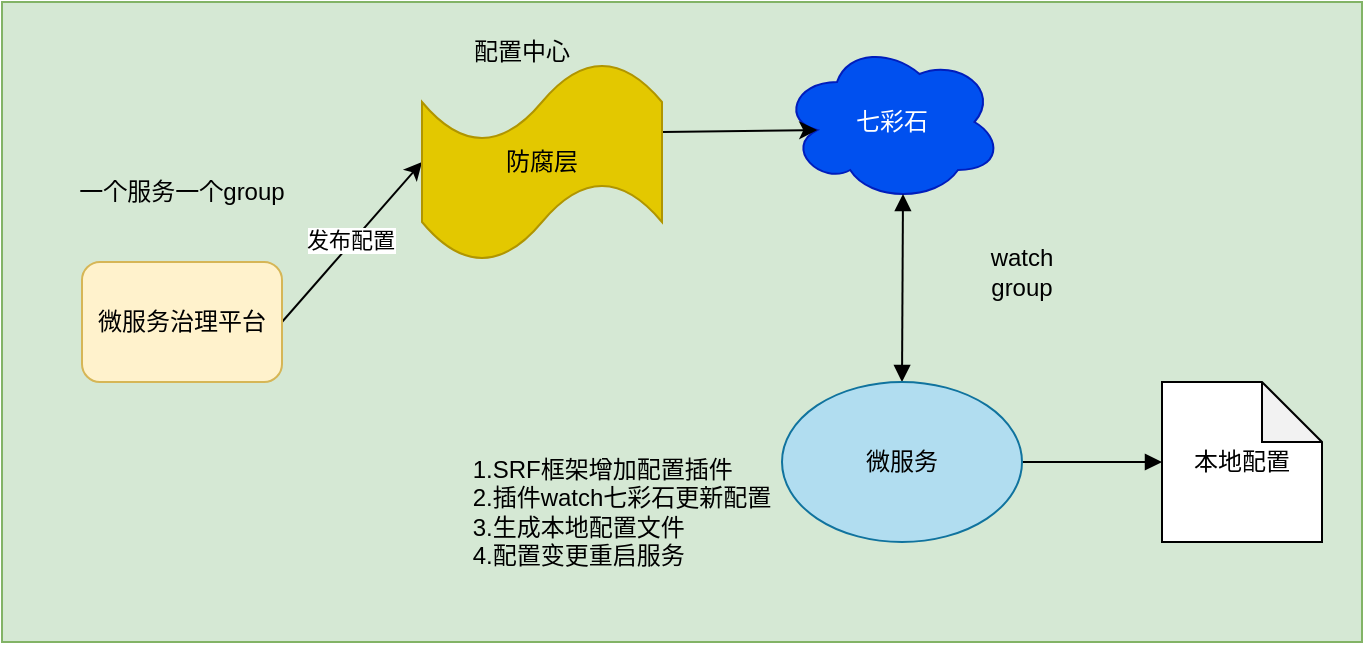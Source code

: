 <mxfile version="17.0.0" type="github">
  <diagram name="配置" id="5348f1db-0dfa-24cf-5d06-2057accb5106">
    <mxGraphModel dx="786" dy="514" grid="1" gridSize="10" guides="1" tooltips="1" connect="1" arrows="1" fold="1" page="1" pageScale="1.5" pageWidth="826" pageHeight="1169" background="#ffffff" math="0" shadow="0">
      <root>
        <mxCell id="0" style=";html=1;" />
        <mxCell id="1" style=";html=1;" parent="0" />
        <mxCell id="SYa5wNgZkBWIa_Jv352l-20" value="" style="rounded=0;whiteSpace=wrap;html=1;fillColor=#d5e8d4;strokeColor=#82b366;" vertex="1" parent="1">
          <mxGeometry x="90" y="10" width="680" height="320" as="geometry" />
        </mxCell>
        <mxCell id="SYa5wNgZkBWIa_Jv352l-13" style="edgeStyle=none;rounded=0;orthogonalLoop=1;jettySize=auto;html=1;exitX=1;exitY=0.5;exitDx=0;exitDy=0;entryX=0;entryY=0.5;entryDx=0;entryDy=0;entryPerimeter=0;" edge="1" parent="1" source="SYa5wNgZkBWIa_Jv352l-8" target="SYa5wNgZkBWIa_Jv352l-11">
          <mxGeometry relative="1" as="geometry" />
        </mxCell>
        <mxCell id="SYa5wNgZkBWIa_Jv352l-22" value="发布配置" style="edgeLabel;html=1;align=center;verticalAlign=middle;resizable=0;points=[];" vertex="1" connectable="0" parent="SYa5wNgZkBWIa_Jv352l-13">
          <mxGeometry y="1" relative="1" as="geometry">
            <mxPoint y="-1" as="offset" />
          </mxGeometry>
        </mxCell>
        <mxCell id="SYa5wNgZkBWIa_Jv352l-8" value="微服务治理平台" style="rounded=1;whiteSpace=wrap;html=1;fillColor=#fff2cc;strokeColor=#d6b656;" vertex="1" parent="1">
          <mxGeometry x="130" y="140" width="100" height="60" as="geometry" />
        </mxCell>
        <mxCell id="SYa5wNgZkBWIa_Jv352l-9" value="七彩石" style="ellipse;shape=cloud;whiteSpace=wrap;html=1;fillColor=#0050ef;fontColor=#ffffff;strokeColor=#001DBC;" vertex="1" parent="1">
          <mxGeometry x="480" y="30" width="110" height="80" as="geometry" />
        </mxCell>
        <mxCell id="SYa5wNgZkBWIa_Jv352l-14" style="edgeStyle=none;rounded=0;orthogonalLoop=1;jettySize=auto;html=1;exitX=1;exitY=0.35;exitDx=0;exitDy=0;exitPerimeter=0;entryX=0.16;entryY=0.55;entryDx=0;entryDy=0;entryPerimeter=0;" edge="1" parent="1" source="SYa5wNgZkBWIa_Jv352l-11" target="SYa5wNgZkBWIa_Jv352l-9">
          <mxGeometry relative="1" as="geometry" />
        </mxCell>
        <mxCell id="SYa5wNgZkBWIa_Jv352l-11" value="防腐层" style="shape=tape;whiteSpace=wrap;html=1;fillColor=#e3c800;fontColor=#000000;strokeColor=#B09500;" vertex="1" parent="1">
          <mxGeometry x="300" y="40" width="120" height="100" as="geometry" />
        </mxCell>
        <mxCell id="SYa5wNgZkBWIa_Jv352l-12" style="edgeStyle=none;rounded=0;orthogonalLoop=1;jettySize=auto;html=1;exitX=0.5;exitY=0;exitDx=0;exitDy=0;" edge="1" parent="1" source="SYa5wNgZkBWIa_Jv352l-8" target="SYa5wNgZkBWIa_Jv352l-8">
          <mxGeometry relative="1" as="geometry" />
        </mxCell>
        <mxCell id="SYa5wNgZkBWIa_Jv352l-16" style="edgeStyle=none;rounded=0;orthogonalLoop=1;jettySize=auto;html=1;exitX=0.5;exitY=0;exitDx=0;exitDy=0;entryX=0.55;entryY=0.95;entryDx=0;entryDy=0;entryPerimeter=0;endArrow=block;endFill=1;startArrow=block;startFill=1;" edge="1" parent="1" source="SYa5wNgZkBWIa_Jv352l-15" target="SYa5wNgZkBWIa_Jv352l-9">
          <mxGeometry relative="1" as="geometry" />
        </mxCell>
        <mxCell id="SYa5wNgZkBWIa_Jv352l-19" style="edgeStyle=none;rounded=0;orthogonalLoop=1;jettySize=auto;html=1;exitX=1;exitY=0.5;exitDx=0;exitDy=0;startArrow=none;startFill=0;endArrow=block;endFill=1;" edge="1" parent="1" source="SYa5wNgZkBWIa_Jv352l-15" target="SYa5wNgZkBWIa_Jv352l-17">
          <mxGeometry relative="1" as="geometry" />
        </mxCell>
        <mxCell id="SYa5wNgZkBWIa_Jv352l-15" value="微服务" style="ellipse;whiteSpace=wrap;html=1;fillColor=#b1ddf0;strokeColor=#10739e;" vertex="1" parent="1">
          <mxGeometry x="480" y="200" width="120" height="80" as="geometry" />
        </mxCell>
        <mxCell id="SYa5wNgZkBWIa_Jv352l-17" value="本地配置" style="shape=note;whiteSpace=wrap;html=1;backgroundOutline=1;darkOpacity=0.05;" vertex="1" parent="1">
          <mxGeometry x="670" y="200" width="80" height="80" as="geometry" />
        </mxCell>
        <mxCell id="SYa5wNgZkBWIa_Jv352l-23" value="一个服务一个group" style="text;html=1;strokeColor=none;fillColor=none;align=center;verticalAlign=middle;whiteSpace=wrap;rounded=0;" vertex="1" parent="1">
          <mxGeometry x="115" y="90" width="130" height="30" as="geometry" />
        </mxCell>
        <mxCell id="SYa5wNgZkBWIa_Jv352l-24" value="watch group" style="text;html=1;strokeColor=none;fillColor=none;align=center;verticalAlign=middle;whiteSpace=wrap;rounded=0;" vertex="1" parent="1">
          <mxGeometry x="570" y="130" width="60" height="30" as="geometry" />
        </mxCell>
        <mxCell id="SYa5wNgZkBWIa_Jv352l-26" value="&lt;div style=&quot;text-align: left&quot;&gt;&lt;span&gt;1.SRF框架增加配置插件&lt;/span&gt;&lt;/div&gt;&lt;div style=&quot;text-align: left&quot;&gt;&lt;span&gt;2.插件watch七彩石更新配置&lt;/span&gt;&lt;/div&gt;&lt;div style=&quot;text-align: left&quot;&gt;&lt;span&gt;3.生成本地配置文件&lt;/span&gt;&lt;/div&gt;&lt;div style=&quot;text-align: left&quot;&gt;&lt;span&gt;4.配置变更重启服务&lt;/span&gt;&lt;/div&gt;" style="text;html=1;strokeColor=none;fillColor=none;align=center;verticalAlign=middle;whiteSpace=wrap;rounded=0;" vertex="1" parent="1">
          <mxGeometry x="320" y="230" width="160" height="70" as="geometry" />
        </mxCell>
        <mxCell id="SYa5wNgZkBWIa_Jv352l-28" value="配置中心" style="text;html=1;strokeColor=none;fillColor=none;align=center;verticalAlign=middle;whiteSpace=wrap;rounded=0;" vertex="1" parent="1">
          <mxGeometry x="320" y="20" width="60" height="30" as="geometry" />
        </mxCell>
      </root>
    </mxGraphModel>
  </diagram>
</mxfile>
